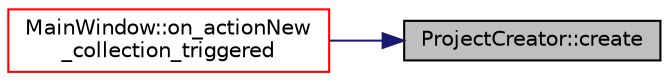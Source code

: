 digraph "ProjectCreator::create"
{
 // LATEX_PDF_SIZE
  edge [fontname="Helvetica",fontsize="10",labelfontname="Helvetica",labelfontsize="10"];
  node [fontname="Helvetica",fontsize="10",shape=record];
  rankdir="RL";
  Node1 [label="ProjectCreator::create",height=0.2,width=0.4,color="black", fillcolor="grey75", style="filled", fontcolor="black",tooltip=" "];
  Node1 -> Node2 [dir="back",color="midnightblue",fontsize="10",style="solid",fontname="Helvetica"];
  Node2 [label="MainWindow::on_actionNew\l_collection_triggered",height=0.2,width=0.4,color="red", fillcolor="white", style="filled",URL="$class_main_window.html#a71f34c62abc6178a05f5b0fd9965e7e0",tooltip=" "];
}

